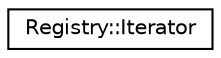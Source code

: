 digraph "Graphical Class Hierarchy"
{
  edge [fontname="Helvetica",fontsize="10",labelfontname="Helvetica",labelfontsize="10"];
  node [fontname="Helvetica",fontsize="10",shape=record];
  rankdir="LR";
  Node1 [label="Registry::Iterator",height=0.2,width=0.4,color="black", fillcolor="white", style="filled",URL="$db/d4a/classRegistry_1_1Iterator.html"];
}
